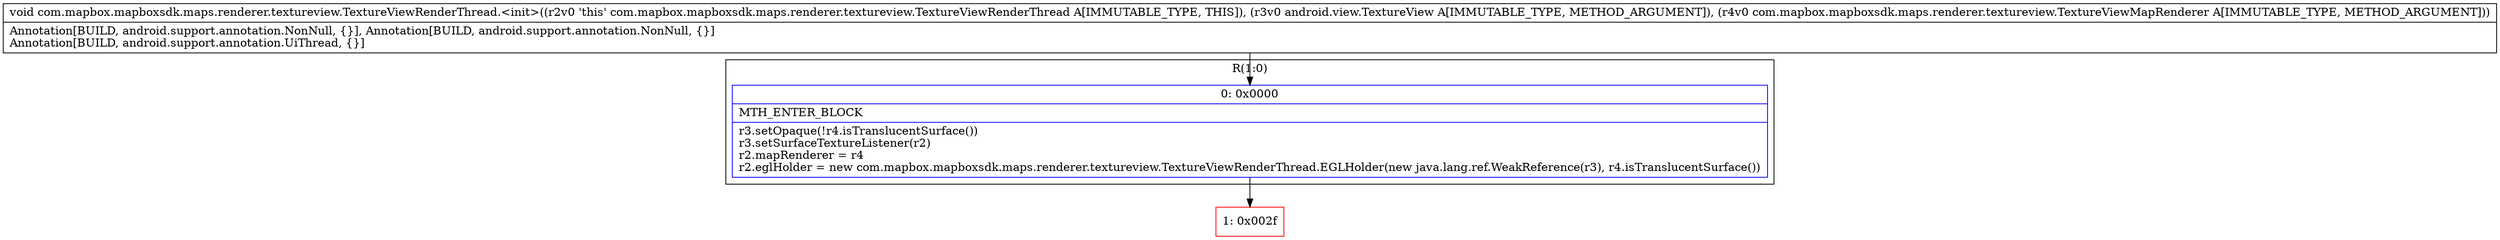 digraph "CFG forcom.mapbox.mapboxsdk.maps.renderer.textureview.TextureViewRenderThread.\<init\>(Landroid\/view\/TextureView;Lcom\/mapbox\/mapboxsdk\/maps\/renderer\/textureview\/TextureViewMapRenderer;)V" {
subgraph cluster_Region_2105864471 {
label = "R(1:0)";
node [shape=record,color=blue];
Node_0 [shape=record,label="{0\:\ 0x0000|MTH_ENTER_BLOCK\l|r3.setOpaque(!r4.isTranslucentSurface())\lr3.setSurfaceTextureListener(r2)\lr2.mapRenderer = r4\lr2.eglHolder = new com.mapbox.mapboxsdk.maps.renderer.textureview.TextureViewRenderThread.EGLHolder(new java.lang.ref.WeakReference(r3), r4.isTranslucentSurface())\l}"];
}
Node_1 [shape=record,color=red,label="{1\:\ 0x002f}"];
MethodNode[shape=record,label="{void com.mapbox.mapboxsdk.maps.renderer.textureview.TextureViewRenderThread.\<init\>((r2v0 'this' com.mapbox.mapboxsdk.maps.renderer.textureview.TextureViewRenderThread A[IMMUTABLE_TYPE, THIS]), (r3v0 android.view.TextureView A[IMMUTABLE_TYPE, METHOD_ARGUMENT]), (r4v0 com.mapbox.mapboxsdk.maps.renderer.textureview.TextureViewMapRenderer A[IMMUTABLE_TYPE, METHOD_ARGUMENT]))  | Annotation[BUILD, android.support.annotation.NonNull, \{\}], Annotation[BUILD, android.support.annotation.NonNull, \{\}]\lAnnotation[BUILD, android.support.annotation.UiThread, \{\}]\l}"];
MethodNode -> Node_0;
Node_0 -> Node_1;
}

